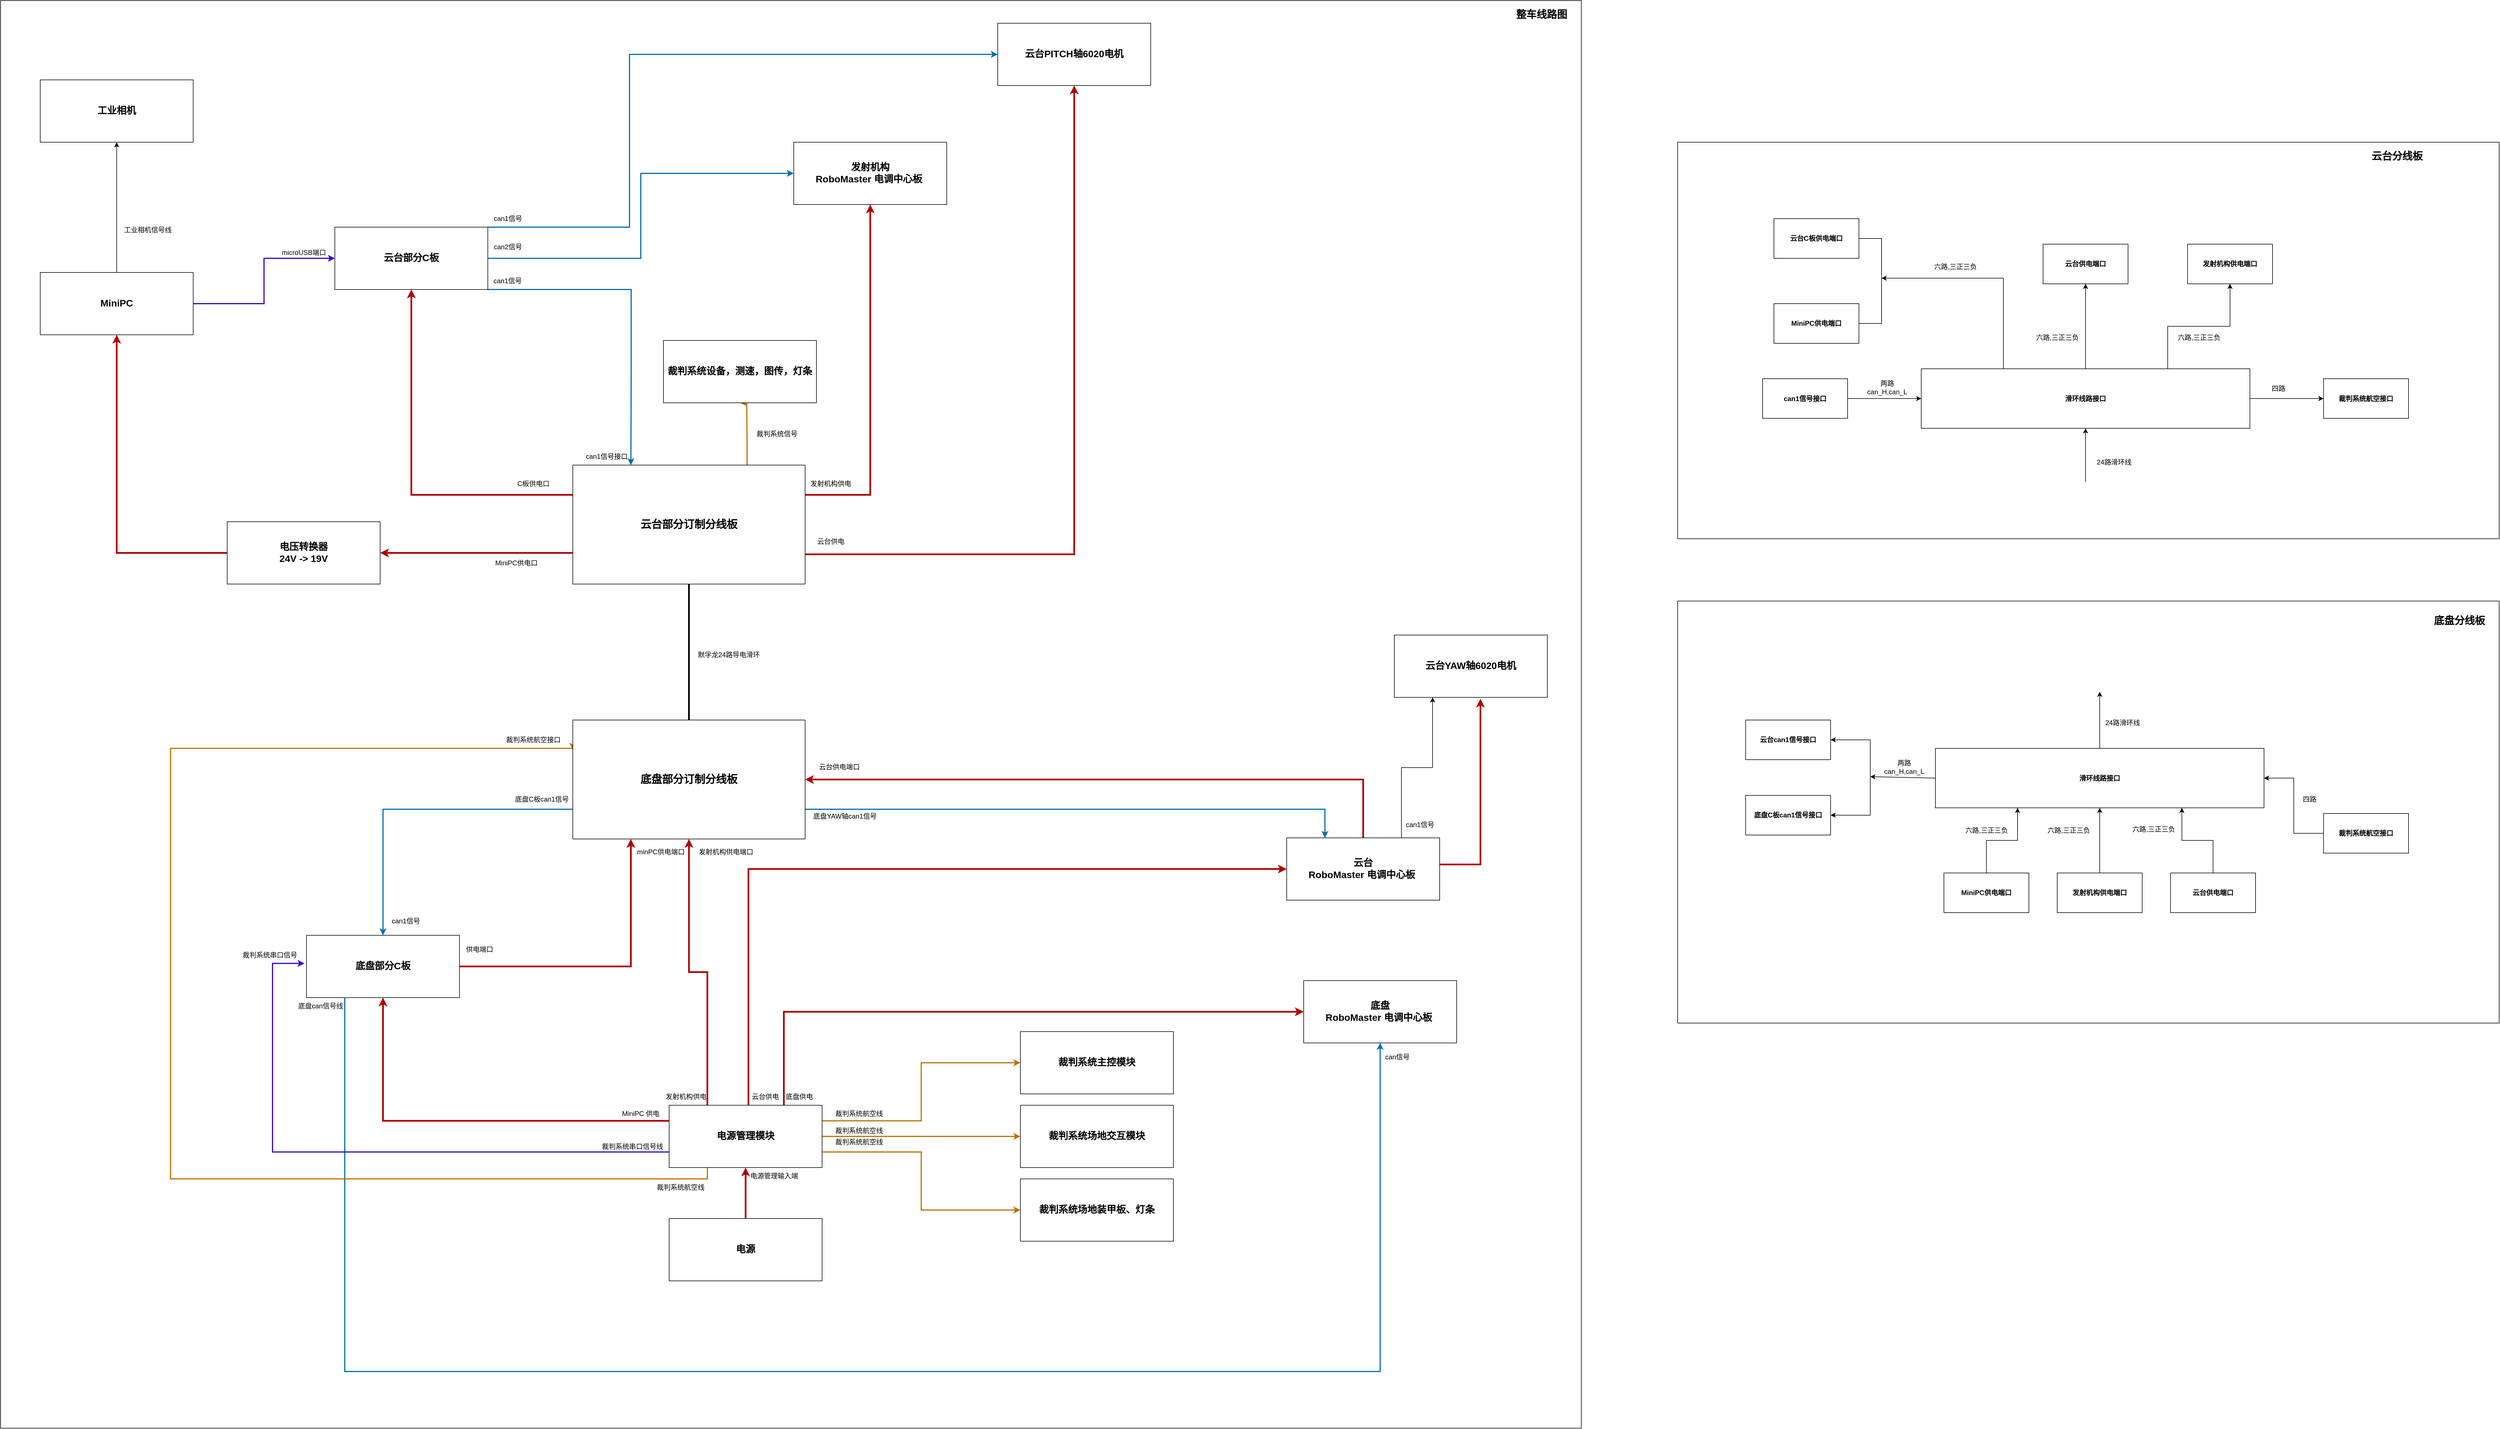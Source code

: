 <mxfile version="21.3.7" type="device">
  <diagram name="Page-1" id="8n1YRNNRPJk1owFZoc6L">
    <mxGraphModel dx="7340" dy="5355" grid="1" gridSize="10" guides="1" tooltips="1" connect="1" arrows="1" fold="1" page="1" pageScale="1" pageWidth="850" pageHeight="1100" math="0" shadow="0">
      <root>
        <mxCell id="0" />
        <mxCell id="1" parent="0" />
        <mxCell id="0_qf_NLUJryVkWj0OYhl-70" value="" style="rounded=0;whiteSpace=wrap;html=1;" vertex="1" parent="1">
          <mxGeometry x="2150" y="-640" width="1450" height="700" as="geometry" />
        </mxCell>
        <mxCell id="0_qf_NLUJryVkWj0OYhl-43" value="" style="rounded=0;whiteSpace=wrap;html=1;" vertex="1" parent="1">
          <mxGeometry x="2150" y="170" width="1450" height="745" as="geometry" />
        </mxCell>
        <mxCell id="Bs5VhoiZ3_MaRbpj645e-1" value="" style="rounded=0;whiteSpace=wrap;html=1;" parent="1" vertex="1">
          <mxGeometry x="-810" y="-890" width="2790" height="2520" as="geometry" />
        </mxCell>
        <mxCell id="8JmPRWkfUFFDfO5RH25s-65" style="edgeStyle=orthogonalEdgeStyle;rounded=0;orthogonalLoop=1;jettySize=auto;html=1;entryX=0;entryY=0.5;entryDx=0;entryDy=0;exitX=1;exitY=0.5;exitDx=0;exitDy=0;fillColor=#1ba1e2;strokeColor=#006EAF;strokeWidth=2;" parent="1" source="8JmPRWkfUFFDfO5RH25s-3" target="8JmPRWkfUFFDfO5RH25s-9" edge="1">
          <mxGeometry relative="1" as="geometry" />
        </mxCell>
        <mxCell id="8JmPRWkfUFFDfO5RH25s-67" style="edgeStyle=orthogonalEdgeStyle;rounded=0;orthogonalLoop=1;jettySize=auto;html=1;exitX=1;exitY=0;exitDx=0;exitDy=0;entryX=0;entryY=0.5;entryDx=0;entryDy=0;fillColor=#1ba1e2;strokeColor=#006EAF;strokeWidth=2;" parent="1" source="8JmPRWkfUFFDfO5RH25s-3" target="8JmPRWkfUFFDfO5RH25s-97" edge="1">
          <mxGeometry relative="1" as="geometry">
            <mxPoint x="850" y="-795" as="targetPoint" />
            <Array as="points">
              <mxPoint x="300" y="-490" />
              <mxPoint x="300" y="-795" />
              <mxPoint x="910" y="-795" />
            </Array>
          </mxGeometry>
        </mxCell>
        <mxCell id="8JmPRWkfUFFDfO5RH25s-73" style="edgeStyle=orthogonalEdgeStyle;rounded=0;orthogonalLoop=1;jettySize=auto;html=1;exitX=1;exitY=1;exitDx=0;exitDy=0;entryX=0.25;entryY=0;entryDx=0;entryDy=0;fillColor=#1ba1e2;strokeColor=#006EAF;strokeWidth=2;" parent="1" source="8JmPRWkfUFFDfO5RH25s-3" target="8JmPRWkfUFFDfO5RH25s-40" edge="1">
          <mxGeometry relative="1" as="geometry">
            <Array as="points">
              <mxPoint x="303" y="-380" />
              <mxPoint x="303" y="-225" />
            </Array>
          </mxGeometry>
        </mxCell>
        <mxCell id="8JmPRWkfUFFDfO5RH25s-3" value="&lt;font style=&quot;font-size: 17px;&quot;&gt;&lt;b&gt;云台部分C板&lt;/b&gt;&lt;/font&gt;" style="rounded=0;whiteSpace=wrap;html=1;" parent="1" vertex="1">
          <mxGeometry x="-220" y="-490" width="270" height="110" as="geometry" />
        </mxCell>
        <mxCell id="8JmPRWkfUFFDfO5RH25s-39" style="edgeStyle=orthogonalEdgeStyle;rounded=0;orthogonalLoop=1;jettySize=auto;html=1;entryX=0.25;entryY=1;entryDx=0;entryDy=0;fillColor=#e51400;strokeColor=#B20000;strokeWidth=3;" parent="1" source="8JmPRWkfUFFDfO5RH25s-4" target="8JmPRWkfUFFDfO5RH25s-35" edge="1">
          <mxGeometry relative="1" as="geometry" />
        </mxCell>
        <mxCell id="8JmPRWkfUFFDfO5RH25s-4" value="&lt;font style=&quot;font-size: 17px;&quot;&gt;&lt;b&gt;底盘部分C板&lt;/b&gt;&lt;/font&gt;" style="rounded=0;whiteSpace=wrap;html=1;" parent="1" vertex="1">
          <mxGeometry x="-270" y="760" width="270" height="110" as="geometry" />
        </mxCell>
        <mxCell id="8JmPRWkfUFFDfO5RH25s-20" style="edgeStyle=orthogonalEdgeStyle;rounded=0;orthogonalLoop=1;jettySize=auto;html=1;entryX=0.75;entryY=0;entryDx=0;entryDy=0;endArrow=none;endFill=0;startArrow=classic;startFill=1;fillColor=#e51400;strokeColor=#B20000;strokeWidth=3;" parent="1" source="8JmPRWkfUFFDfO5RH25s-7" target="8JmPRWkfUFFDfO5RH25s-11" edge="1">
          <mxGeometry relative="1" as="geometry" />
        </mxCell>
        <mxCell id="SBw5ZfsRm8jhlKU50itT-4" style="edgeStyle=orthogonalEdgeStyle;rounded=0;orthogonalLoop=1;jettySize=auto;html=1;entryX=0.25;entryY=1;entryDx=0;entryDy=0;startArrow=classic;startFill=1;endArrow=none;endFill=0;fillColor=#1ba1e2;strokeColor=#006EAF;strokeWidth=2;" parent="1" source="8JmPRWkfUFFDfO5RH25s-7" target="8JmPRWkfUFFDfO5RH25s-4" edge="1">
          <mxGeometry relative="1" as="geometry">
            <Array as="points">
              <mxPoint x="1625" y="1530" />
              <mxPoint x="-203" y="1530" />
            </Array>
          </mxGeometry>
        </mxCell>
        <mxCell id="8JmPRWkfUFFDfO5RH25s-7" value="&lt;font style=&quot;font-size: 17px;&quot;&gt;&lt;b&gt;底盘&lt;br&gt;RoboMaster 电调中心板&amp;nbsp;&lt;/b&gt;&lt;/font&gt;" style="rounded=0;whiteSpace=wrap;html=1;" parent="1" vertex="1">
          <mxGeometry x="1490" y="840" width="270" height="110" as="geometry" />
        </mxCell>
        <mxCell id="8JmPRWkfUFFDfO5RH25s-9" value="&lt;font style=&quot;font-size: 17px;&quot;&gt;&lt;b&gt;发射机构&lt;br&gt;RoboMaster 电调中心板&amp;nbsp;&lt;/b&gt;&lt;/font&gt;" style="rounded=0;whiteSpace=wrap;html=1;" parent="1" vertex="1">
          <mxGeometry x="590" y="-640" width="270" height="110" as="geometry" />
        </mxCell>
        <mxCell id="8JmPRWkfUFFDfO5RH25s-14" style="edgeStyle=orthogonalEdgeStyle;rounded=0;orthogonalLoop=1;jettySize=auto;html=1;entryX=1;entryY=0.25;entryDx=0;entryDy=0;endArrow=none;endFill=0;startArrow=classic;startFill=1;fillColor=#f0a30a;strokeColor=#BD7000;strokeWidth=2;" parent="1" source="8JmPRWkfUFFDfO5RH25s-10" target="8JmPRWkfUFFDfO5RH25s-11" edge="1">
          <mxGeometry relative="1" as="geometry" />
        </mxCell>
        <mxCell id="8JmPRWkfUFFDfO5RH25s-10" value="&lt;span style=&quot;font-size: 17px;&quot;&gt;&lt;b&gt;裁判系统主控模块&lt;/b&gt;&lt;/span&gt;" style="rounded=0;whiteSpace=wrap;html=1;" parent="1" vertex="1">
          <mxGeometry x="990" y="930" width="270" height="110" as="geometry" />
        </mxCell>
        <mxCell id="8JmPRWkfUFFDfO5RH25s-21" style="edgeStyle=orthogonalEdgeStyle;rounded=0;orthogonalLoop=1;jettySize=auto;html=1;fillColor=#e51400;strokeColor=#B20000;strokeWidth=3;exitX=0;exitY=0.25;exitDx=0;exitDy=0;" parent="1" source="8JmPRWkfUFFDfO5RH25s-11" target="8JmPRWkfUFFDfO5RH25s-4" edge="1">
          <mxGeometry relative="1" as="geometry" />
        </mxCell>
        <mxCell id="8JmPRWkfUFFDfO5RH25s-37" style="edgeStyle=orthogonalEdgeStyle;rounded=0;orthogonalLoop=1;jettySize=auto;html=1;fillColor=#e51400;strokeColor=#B20000;strokeWidth=3;entryX=0;entryY=0.5;entryDx=0;entryDy=0;" parent="1" source="8JmPRWkfUFFDfO5RH25s-11" target="8JmPRWkfUFFDfO5RH25s-95" edge="1">
          <mxGeometry relative="1" as="geometry">
            <mxPoint x="1270" y="430" as="targetPoint" />
            <Array as="points">
              <mxPoint x="510" y="643" />
              <mxPoint x="1450" y="643" />
            </Array>
          </mxGeometry>
        </mxCell>
        <mxCell id="8JmPRWkfUFFDfO5RH25s-38" style="edgeStyle=orthogonalEdgeStyle;rounded=0;orthogonalLoop=1;jettySize=auto;html=1;exitX=0.25;exitY=0;exitDx=0;exitDy=0;entryX=0.5;entryY=1;entryDx=0;entryDy=0;fillColor=#e51400;strokeColor=#B20000;strokeWidth=3;" parent="1" source="8JmPRWkfUFFDfO5RH25s-11" target="8JmPRWkfUFFDfO5RH25s-35" edge="1">
          <mxGeometry relative="1" as="geometry" />
        </mxCell>
        <mxCell id="8JmPRWkfUFFDfO5RH25s-51" style="edgeStyle=orthogonalEdgeStyle;rounded=0;orthogonalLoop=1;jettySize=auto;html=1;exitX=0.25;exitY=1;exitDx=0;exitDy=0;entryX=0;entryY=0.25;entryDx=0;entryDy=0;fillColor=#f0a30a;strokeColor=#BD7000;strokeWidth=2;" parent="1" source="8JmPRWkfUFFDfO5RH25s-11" target="8JmPRWkfUFFDfO5RH25s-35" edge="1">
          <mxGeometry relative="1" as="geometry">
            <mxPoint x="-360" y="930" as="targetPoint" />
            <Array as="points">
              <mxPoint x="438" y="1190" />
              <mxPoint x="-510" y="1190" />
              <mxPoint x="-510" y="430" />
              <mxPoint x="200" y="430" />
            </Array>
          </mxGeometry>
        </mxCell>
        <mxCell id="8JmPRWkfUFFDfO5RH25s-90" style="edgeStyle=orthogonalEdgeStyle;rounded=0;orthogonalLoop=1;jettySize=auto;html=1;exitX=0;exitY=0.75;exitDx=0;exitDy=0;entryX=-0.013;entryY=0.451;entryDx=0;entryDy=0;entryPerimeter=0;fillColor=#6a00ff;strokeColor=#3700CC;strokeWidth=2;" parent="1" source="8JmPRWkfUFFDfO5RH25s-11" target="8JmPRWkfUFFDfO5RH25s-4" edge="1">
          <mxGeometry relative="1" as="geometry">
            <Array as="points">
              <mxPoint x="-330" y="1143" />
              <mxPoint x="-330" y="810" />
            </Array>
            <mxPoint x="-330" y="770" as="targetPoint" />
          </mxGeometry>
        </mxCell>
        <mxCell id="8JmPRWkfUFFDfO5RH25s-108" style="edgeStyle=orthogonalEdgeStyle;rounded=0;orthogonalLoop=1;jettySize=auto;html=1;entryX=0;entryY=0.5;entryDx=0;entryDy=0;fillColor=#f0a30a;strokeColor=#BD7000;strokeWidth=2;" parent="1" source="8JmPRWkfUFFDfO5RH25s-11" target="8JmPRWkfUFFDfO5RH25s-107" edge="1">
          <mxGeometry relative="1" as="geometry" />
        </mxCell>
        <mxCell id="8JmPRWkfUFFDfO5RH25s-110" style="edgeStyle=orthogonalEdgeStyle;rounded=0;orthogonalLoop=1;jettySize=auto;html=1;exitX=1;exitY=0.75;exitDx=0;exitDy=0;entryX=0;entryY=0.5;entryDx=0;entryDy=0;fillColor=#f0a30a;strokeColor=#BD7000;strokeWidth=2;" parent="1" source="8JmPRWkfUFFDfO5RH25s-11" target="8JmPRWkfUFFDfO5RH25s-109" edge="1">
          <mxGeometry relative="1" as="geometry" />
        </mxCell>
        <mxCell id="8JmPRWkfUFFDfO5RH25s-11" value="&lt;span style=&quot;font-size: 17px;&quot;&gt;&lt;b&gt;电源管理模块&lt;/b&gt;&lt;/span&gt;" style="rounded=0;whiteSpace=wrap;html=1;" parent="1" vertex="1">
          <mxGeometry x="370" y="1060" width="270" height="110" as="geometry" />
        </mxCell>
        <mxCell id="8JmPRWkfUFFDfO5RH25s-13" style="edgeStyle=orthogonalEdgeStyle;rounded=0;orthogonalLoop=1;jettySize=auto;html=1;endArrow=classic;endFill=1;fillColor=#e51400;strokeColor=#B20000;strokeWidth=3;" parent="1" source="8JmPRWkfUFFDfO5RH25s-12" target="8JmPRWkfUFFDfO5RH25s-11" edge="1">
          <mxGeometry relative="1" as="geometry" />
        </mxCell>
        <mxCell id="8JmPRWkfUFFDfO5RH25s-12" value="&lt;span style=&quot;font-size: 17px;&quot;&gt;&lt;b&gt;电源&lt;/b&gt;&lt;/span&gt;" style="rounded=0;whiteSpace=wrap;html=1;" parent="1" vertex="1">
          <mxGeometry x="370" y="1260" width="270" height="110" as="geometry" />
        </mxCell>
        <mxCell id="8JmPRWkfUFFDfO5RH25s-15" value="裁判系统航空线" style="text;html=1;align=center;verticalAlign=middle;resizable=0;points=[];autosize=1;strokeColor=none;fillColor=none;" parent="1" vertex="1">
          <mxGeometry x="650" y="1060" width="110" height="30" as="geometry" />
        </mxCell>
        <mxCell id="8JmPRWkfUFFDfO5RH25s-17" value="电源管理输入端" style="text;html=1;align=center;verticalAlign=middle;resizable=0;points=[];autosize=1;strokeColor=none;fillColor=none;" parent="1" vertex="1">
          <mxGeometry x="500" y="1170" width="110" height="30" as="geometry" />
        </mxCell>
        <mxCell id="8JmPRWkfUFFDfO5RH25s-22" value="MiniPC 供电" style="text;html=1;strokeColor=none;fillColor=none;align=center;verticalAlign=middle;whiteSpace=wrap;rounded=0;" parent="1" vertex="1">
          <mxGeometry x="280" y="1060" width="80" height="30" as="geometry" />
        </mxCell>
        <mxCell id="8JmPRWkfUFFDfO5RH25s-24" value="底盘供电" style="text;html=1;strokeColor=none;fillColor=none;align=center;verticalAlign=middle;whiteSpace=wrap;rounded=0;" parent="1" vertex="1">
          <mxGeometry x="560" y="1030" width="80" height="30" as="geometry" />
        </mxCell>
        <mxCell id="8JmPRWkfUFFDfO5RH25s-26" value="云台供电" style="text;html=1;strokeColor=none;fillColor=none;align=center;verticalAlign=middle;whiteSpace=wrap;rounded=0;" parent="1" vertex="1">
          <mxGeometry x="500" y="1030" width="80" height="30" as="geometry" />
        </mxCell>
        <mxCell id="8JmPRWkfUFFDfO5RH25s-61" style="edgeStyle=orthogonalEdgeStyle;rounded=0;orthogonalLoop=1;jettySize=auto;html=1;entryX=0.5;entryY=1;entryDx=0;entryDy=0;" parent="1" source="8JmPRWkfUFFDfO5RH25s-29" target="8JmPRWkfUFFDfO5RH25s-60" edge="1">
          <mxGeometry relative="1" as="geometry" />
        </mxCell>
        <mxCell id="8JmPRWkfUFFDfO5RH25s-62" style="edgeStyle=orthogonalEdgeStyle;rounded=0;orthogonalLoop=1;jettySize=auto;html=1;entryX=0;entryY=0.5;entryDx=0;entryDy=0;startArrow=none;startFill=0;fillColor=#6a00ff;strokeColor=#3700CC;strokeWidth=2;" parent="1" source="8JmPRWkfUFFDfO5RH25s-29" target="8JmPRWkfUFFDfO5RH25s-3" edge="1">
          <mxGeometry relative="1" as="geometry" />
        </mxCell>
        <mxCell id="8JmPRWkfUFFDfO5RH25s-29" value="&lt;span style=&quot;font-size: 17px;&quot;&gt;&lt;b&gt;MiniPC&lt;/b&gt;&lt;/span&gt;" style="rounded=0;whiteSpace=wrap;html=1;" parent="1" vertex="1">
          <mxGeometry x="-740" y="-410" width="270" height="110" as="geometry" />
        </mxCell>
        <mxCell id="8JmPRWkfUFFDfO5RH25s-31" value="发射机构供电" style="text;html=1;strokeColor=none;fillColor=none;align=center;verticalAlign=middle;whiteSpace=wrap;rounded=0;" parent="1" vertex="1">
          <mxGeometry x="360" y="1030" width="80" height="30" as="geometry" />
        </mxCell>
        <mxCell id="8JmPRWkfUFFDfO5RH25s-41" style="edgeStyle=orthogonalEdgeStyle;rounded=0;orthogonalLoop=1;jettySize=auto;html=1;endArrow=none;endFill=0;strokeWidth=3;" parent="1" source="8JmPRWkfUFFDfO5RH25s-35" target="8JmPRWkfUFFDfO5RH25s-40" edge="1">
          <mxGeometry relative="1" as="geometry" />
        </mxCell>
        <mxCell id="8JmPRWkfUFFDfO5RH25s-82" style="edgeStyle=orthogonalEdgeStyle;rounded=0;orthogonalLoop=1;jettySize=auto;html=1;exitX=0;exitY=0.75;exitDx=0;exitDy=0;endArrow=classic;endFill=1;fillColor=#1ba1e2;strokeColor=#006EAF;strokeWidth=2;" parent="1" source="8JmPRWkfUFFDfO5RH25s-35" target="8JmPRWkfUFFDfO5RH25s-4" edge="1">
          <mxGeometry relative="1" as="geometry" />
        </mxCell>
        <mxCell id="8JmPRWkfUFFDfO5RH25s-100" style="edgeStyle=orthogonalEdgeStyle;rounded=0;orthogonalLoop=1;jettySize=auto;html=1;exitX=1;exitY=0.75;exitDx=0;exitDy=0;entryX=0.25;entryY=0;entryDx=0;entryDy=0;fillColor=#1ba1e2;strokeColor=#006EAF;strokeWidth=2;" parent="1" source="8JmPRWkfUFFDfO5RH25s-35" target="8JmPRWkfUFFDfO5RH25s-95" edge="1">
          <mxGeometry relative="1" as="geometry" />
        </mxCell>
        <mxCell id="8JmPRWkfUFFDfO5RH25s-35" value="&lt;font style=&quot;font-size: 19px;&quot;&gt;&lt;b&gt;底盘部分订制分线板&lt;/b&gt;&lt;/font&gt;" style="rounded=0;whiteSpace=wrap;html=1;" parent="1" vertex="1">
          <mxGeometry x="200" y="380" width="410" height="210" as="geometry" />
        </mxCell>
        <mxCell id="8JmPRWkfUFFDfO5RH25s-43" style="edgeStyle=orthogonalEdgeStyle;rounded=0;orthogonalLoop=1;jettySize=auto;html=1;entryX=0.5;entryY=1;entryDx=0;entryDy=0;exitX=1;exitY=0.75;exitDx=0;exitDy=0;fillColor=#e51400;strokeColor=#B20000;strokeWidth=3;" parent="1" source="8JmPRWkfUFFDfO5RH25s-40" target="8JmPRWkfUFFDfO5RH25s-97" edge="1">
          <mxGeometry relative="1" as="geometry">
            <mxPoint x="985" y="-740" as="targetPoint" />
          </mxGeometry>
        </mxCell>
        <mxCell id="8JmPRWkfUFFDfO5RH25s-44" style="edgeStyle=orthogonalEdgeStyle;rounded=0;orthogonalLoop=1;jettySize=auto;html=1;exitX=1;exitY=0.25;exitDx=0;exitDy=0;fillColor=#e51400;strokeColor=#B20000;strokeWidth=3;" parent="1" source="8JmPRWkfUFFDfO5RH25s-40" target="8JmPRWkfUFFDfO5RH25s-9" edge="1">
          <mxGeometry relative="1" as="geometry" />
        </mxCell>
        <mxCell id="8JmPRWkfUFFDfO5RH25s-47" style="edgeStyle=orthogonalEdgeStyle;rounded=0;orthogonalLoop=1;jettySize=auto;html=1;exitX=0;exitY=0.25;exitDx=0;exitDy=0;entryX=0.5;entryY=1;entryDx=0;entryDy=0;fillColor=#e51400;strokeColor=#B20000;strokeWidth=3;" parent="1" source="8JmPRWkfUFFDfO5RH25s-40" target="8JmPRWkfUFFDfO5RH25s-3" edge="1">
          <mxGeometry relative="1" as="geometry" />
        </mxCell>
        <mxCell id="8JmPRWkfUFFDfO5RH25s-49" style="edgeStyle=orthogonalEdgeStyle;rounded=0;orthogonalLoop=1;jettySize=auto;html=1;exitX=0;exitY=0.73;exitDx=0;exitDy=0;entryX=1;entryY=0.5;entryDx=0;entryDy=0;fillColor=#e51400;strokeColor=#B20000;strokeWidth=3;exitPerimeter=0;" parent="1" source="8JmPRWkfUFFDfO5RH25s-40" target="8JmPRWkfUFFDfO5RH25s-48" edge="1">
          <mxGeometry relative="1" as="geometry">
            <Array as="points">
              <mxPoint x="200" y="85" />
            </Array>
          </mxGeometry>
        </mxCell>
        <mxCell id="SBw5ZfsRm8jhlKU50itT-2" style="edgeStyle=orthogonalEdgeStyle;rounded=0;orthogonalLoop=1;jettySize=auto;html=1;exitX=0.75;exitY=0;exitDx=0;exitDy=0;entryX=0.5;entryY=1;entryDx=0;entryDy=0;fillColor=#f0a30a;strokeColor=#BD7000;strokeWidth=2;" parent="1" source="8JmPRWkfUFFDfO5RH25s-40" target="8JmPRWkfUFFDfO5RH25s-55" edge="1">
          <mxGeometry relative="1" as="geometry">
            <Array as="points">
              <mxPoint x="507" y="-115" />
              <mxPoint x="507" y="-190" />
            </Array>
          </mxGeometry>
        </mxCell>
        <mxCell id="8JmPRWkfUFFDfO5RH25s-40" value="&lt;font style=&quot;font-size: 19px;&quot;&gt;&lt;b&gt;云台部分订制分线板&lt;/b&gt;&lt;/font&gt;" style="rounded=0;whiteSpace=wrap;html=1;" parent="1" vertex="1">
          <mxGeometry x="200" y="-70" width="410" height="210" as="geometry" />
        </mxCell>
        <mxCell id="8JmPRWkfUFFDfO5RH25s-42" value="默孚龙24路导电滑环" style="text;html=1;align=center;verticalAlign=middle;resizable=0;points=[];autosize=1;strokeColor=none;fillColor=none;" parent="1" vertex="1">
          <mxGeometry x="410" y="250" width="130" height="30" as="geometry" />
        </mxCell>
        <mxCell id="8JmPRWkfUFFDfO5RH25s-45" value="云台供电" style="text;html=1;align=center;verticalAlign=middle;resizable=0;points=[];autosize=1;strokeColor=none;fillColor=none;" parent="1" vertex="1">
          <mxGeometry x="620" y="50" width="70" height="30" as="geometry" />
        </mxCell>
        <mxCell id="8JmPRWkfUFFDfO5RH25s-46" value="发射机构供电" style="text;html=1;align=center;verticalAlign=middle;resizable=0;points=[];autosize=1;strokeColor=none;fillColor=none;" parent="1" vertex="1">
          <mxGeometry x="605" y="-52" width="100" height="30" as="geometry" />
        </mxCell>
        <mxCell id="8JmPRWkfUFFDfO5RH25s-50" style="edgeStyle=orthogonalEdgeStyle;rounded=0;orthogonalLoop=1;jettySize=auto;html=1;entryX=0.5;entryY=1;entryDx=0;entryDy=0;fillColor=#e51400;strokeColor=#B20000;strokeWidth=3;" parent="1" source="8JmPRWkfUFFDfO5RH25s-48" target="8JmPRWkfUFFDfO5RH25s-29" edge="1">
          <mxGeometry relative="1" as="geometry" />
        </mxCell>
        <mxCell id="8JmPRWkfUFFDfO5RH25s-48" value="&lt;span style=&quot;font-size: 17px;&quot;&gt;&lt;b&gt;电压转换器&lt;br&gt;24V -&amp;gt; 19V&lt;br&gt;&lt;/b&gt;&lt;/span&gt;" style="rounded=0;whiteSpace=wrap;html=1;" parent="1" vertex="1">
          <mxGeometry x="-410" y="30" width="270" height="110" as="geometry" />
        </mxCell>
        <mxCell id="8JmPRWkfUFFDfO5RH25s-54" value="裁判系统航空线" style="text;html=1;align=center;verticalAlign=middle;resizable=0;points=[];autosize=1;strokeColor=none;fillColor=none;" parent="1" vertex="1">
          <mxGeometry x="335" y="1190" width="110" height="30" as="geometry" />
        </mxCell>
        <mxCell id="8JmPRWkfUFFDfO5RH25s-55" value="&lt;span style=&quot;font-size: 17px;&quot;&gt;&lt;b&gt;裁判系统设备，测速，图传，灯条&lt;/b&gt;&lt;/span&gt;" style="rounded=0;whiteSpace=wrap;html=1;" parent="1" vertex="1">
          <mxGeometry x="360" y="-290" width="270" height="110" as="geometry" />
        </mxCell>
        <mxCell id="8JmPRWkfUFFDfO5RH25s-57" value="C板供电口" style="text;html=1;align=center;verticalAlign=middle;resizable=0;points=[];autosize=1;strokeColor=none;fillColor=none;" parent="1" vertex="1">
          <mxGeometry x="90" y="-52" width="80" height="30" as="geometry" />
        </mxCell>
        <mxCell id="8JmPRWkfUFFDfO5RH25s-58" value="MiniPC供电口" style="text;html=1;align=center;verticalAlign=middle;resizable=0;points=[];autosize=1;strokeColor=none;fillColor=none;" parent="1" vertex="1">
          <mxGeometry x="50" y="88" width="100" height="30" as="geometry" />
        </mxCell>
        <mxCell id="8JmPRWkfUFFDfO5RH25s-59" value="裁判系统信号" style="text;html=1;align=center;verticalAlign=middle;resizable=0;points=[];autosize=1;strokeColor=none;fillColor=none;" parent="1" vertex="1">
          <mxGeometry x="510" y="-140" width="100" height="30" as="geometry" />
        </mxCell>
        <mxCell id="8JmPRWkfUFFDfO5RH25s-60" value="&lt;span style=&quot;font-size: 17px;&quot;&gt;&lt;b&gt;工业相机&lt;/b&gt;&lt;/span&gt;" style="rounded=0;whiteSpace=wrap;html=1;" parent="1" vertex="1">
          <mxGeometry x="-740" y="-750" width="270" height="110" as="geometry" />
        </mxCell>
        <mxCell id="8JmPRWkfUFFDfO5RH25s-64" value="microUSB端口" style="text;html=1;align=center;verticalAlign=middle;resizable=0;points=[];autosize=1;strokeColor=none;fillColor=none;" parent="1" vertex="1">
          <mxGeometry x="-325" y="-460" width="100" height="30" as="geometry" />
        </mxCell>
        <mxCell id="8JmPRWkfUFFDfO5RH25s-66" value="can2信号" style="text;html=1;align=center;verticalAlign=middle;resizable=0;points=[];autosize=1;strokeColor=none;fillColor=none;" parent="1" vertex="1">
          <mxGeometry x="50" y="-470" width="70" height="30" as="geometry" />
        </mxCell>
        <mxCell id="8JmPRWkfUFFDfO5RH25s-68" value="can1信号" style="text;html=1;align=center;verticalAlign=middle;resizable=0;points=[];autosize=1;strokeColor=none;fillColor=none;" parent="1" vertex="1">
          <mxGeometry x="50" y="-520" width="70" height="30" as="geometry" />
        </mxCell>
        <mxCell id="8JmPRWkfUFFDfO5RH25s-75" value="can1信号" style="text;html=1;strokeColor=none;fillColor=none;align=center;verticalAlign=middle;whiteSpace=wrap;rounded=0;" parent="1" vertex="1">
          <mxGeometry x="50" y="-410" width="70" height="30" as="geometry" />
        </mxCell>
        <mxCell id="8JmPRWkfUFFDfO5RH25s-80" value="can1信号接口" style="text;html=1;strokeColor=none;fillColor=none;align=center;verticalAlign=middle;whiteSpace=wrap;rounded=0;" parent="1" vertex="1">
          <mxGeometry x="220" y="-100" width="80" height="30" as="geometry" />
        </mxCell>
        <mxCell id="8JmPRWkfUFFDfO5RH25s-83" value="底盘C板can1信号" style="text;html=1;align=center;verticalAlign=middle;resizable=0;points=[];autosize=1;strokeColor=none;fillColor=none;" parent="1" vertex="1">
          <mxGeometry x="85" y="505" width="120" height="30" as="geometry" />
        </mxCell>
        <mxCell id="8JmPRWkfUFFDfO5RH25s-84" value="can1信号" style="text;html=1;align=center;verticalAlign=middle;resizable=0;points=[];autosize=1;strokeColor=none;fillColor=none;" parent="1" vertex="1">
          <mxGeometry x="-130" y="720" width="70" height="30" as="geometry" />
        </mxCell>
        <mxCell id="8JmPRWkfUFFDfO5RH25s-85" value="供电端口" style="text;html=1;align=center;verticalAlign=middle;resizable=0;points=[];autosize=1;strokeColor=none;fillColor=none;" parent="1" vertex="1">
          <mxGeometry y="770" width="70" height="30" as="geometry" />
        </mxCell>
        <mxCell id="8JmPRWkfUFFDfO5RH25s-86" value="minPC供电端口" style="text;html=1;align=center;verticalAlign=middle;resizable=0;points=[];autosize=1;strokeColor=none;fillColor=none;" parent="1" vertex="1">
          <mxGeometry x="300" y="598" width="110" height="30" as="geometry" />
        </mxCell>
        <mxCell id="8JmPRWkfUFFDfO5RH25s-87" value="裁判系统航空接口" style="text;html=1;align=center;verticalAlign=middle;resizable=0;points=[];autosize=1;strokeColor=none;fillColor=none;" parent="1" vertex="1">
          <mxGeometry x="70" y="400" width="120" height="30" as="geometry" />
        </mxCell>
        <mxCell id="8JmPRWkfUFFDfO5RH25s-88" value="发射机构供电端口" style="text;html=1;align=center;verticalAlign=middle;resizable=0;points=[];autosize=1;strokeColor=none;fillColor=none;" parent="1" vertex="1">
          <mxGeometry x="410" y="598" width="120" height="30" as="geometry" />
        </mxCell>
        <mxCell id="8JmPRWkfUFFDfO5RH25s-89" value="云台供电端口" style="text;html=1;align=center;verticalAlign=middle;resizable=0;points=[];autosize=1;strokeColor=none;fillColor=none;" parent="1" vertex="1">
          <mxGeometry x="620" y="448" width="100" height="30" as="geometry" />
        </mxCell>
        <mxCell id="8JmPRWkfUFFDfO5RH25s-91" value="裁判系统串口信号线" style="text;html=1;align=center;verticalAlign=middle;resizable=0;points=[];autosize=1;strokeColor=none;fillColor=none;" parent="1" vertex="1">
          <mxGeometry x="240" y="1118" width="130" height="30" as="geometry" />
        </mxCell>
        <mxCell id="8JmPRWkfUFFDfO5RH25s-98" style="edgeStyle=orthogonalEdgeStyle;rounded=0;orthogonalLoop=1;jettySize=auto;html=1;entryX=0.563;entryY=1.022;entryDx=0;entryDy=0;entryPerimeter=0;strokeWidth=3;fillColor=#e51400;strokeColor=#B20000;" parent="1" source="8JmPRWkfUFFDfO5RH25s-95" target="8JmPRWkfUFFDfO5RH25s-96" edge="1">
          <mxGeometry relative="1" as="geometry">
            <Array as="points">
              <mxPoint x="1802" y="635" />
            </Array>
          </mxGeometry>
        </mxCell>
        <mxCell id="8JmPRWkfUFFDfO5RH25s-99" style="edgeStyle=orthogonalEdgeStyle;rounded=0;orthogonalLoop=1;jettySize=auto;html=1;exitX=0.5;exitY=0;exitDx=0;exitDy=0;entryX=1;entryY=0.5;entryDx=0;entryDy=0;strokeWidth=3;fillColor=#e51400;strokeColor=#B20000;" parent="1" source="8JmPRWkfUFFDfO5RH25s-95" target="8JmPRWkfUFFDfO5RH25s-35" edge="1">
          <mxGeometry relative="1" as="geometry" />
        </mxCell>
        <mxCell id="8JmPRWkfUFFDfO5RH25s-103" style="edgeStyle=orthogonalEdgeStyle;rounded=0;orthogonalLoop=1;jettySize=auto;html=1;exitX=0.75;exitY=0;exitDx=0;exitDy=0;entryX=0.25;entryY=1;entryDx=0;entryDy=0;" parent="1" source="8JmPRWkfUFFDfO5RH25s-95" target="8JmPRWkfUFFDfO5RH25s-96" edge="1">
          <mxGeometry relative="1" as="geometry" />
        </mxCell>
        <mxCell id="8JmPRWkfUFFDfO5RH25s-95" value="&lt;font style=&quot;font-size: 17px;&quot;&gt;&lt;b&gt;云台&lt;br&gt;RoboMaster 电调中心板&amp;nbsp;&lt;/b&gt;&lt;/font&gt;" style="rounded=0;whiteSpace=wrap;html=1;" parent="1" vertex="1">
          <mxGeometry x="1460" y="588" width="270" height="110" as="geometry" />
        </mxCell>
        <mxCell id="8JmPRWkfUFFDfO5RH25s-96" value="&lt;span style=&quot;font-size: 17px;&quot;&gt;&lt;b&gt;云台YAW轴6020电机&lt;/b&gt;&lt;/span&gt;" style="rounded=0;whiteSpace=wrap;html=1;" parent="1" vertex="1">
          <mxGeometry x="1650" y="230" width="270" height="110" as="geometry" />
        </mxCell>
        <mxCell id="8JmPRWkfUFFDfO5RH25s-97" value="&lt;span style=&quot;font-size: 17px;&quot;&gt;&lt;b&gt;云台PITCH轴6020电机&lt;/b&gt;&lt;/span&gt;" style="rounded=0;whiteSpace=wrap;html=1;" parent="1" vertex="1">
          <mxGeometry x="950" y="-850" width="270" height="110" as="geometry" />
        </mxCell>
        <mxCell id="8JmPRWkfUFFDfO5RH25s-101" value="底盘YAW轴can1信号" style="text;html=1;align=center;verticalAlign=middle;resizable=0;points=[];autosize=1;strokeColor=none;fillColor=none;" parent="1" vertex="1">
          <mxGeometry x="610" y="535" width="140" height="30" as="geometry" />
        </mxCell>
        <mxCell id="8JmPRWkfUFFDfO5RH25s-104" value="can1信号" style="text;html=1;align=center;verticalAlign=middle;resizable=0;points=[];autosize=1;strokeColor=none;fillColor=none;" parent="1" vertex="1">
          <mxGeometry x="1660" y="550" width="70" height="30" as="geometry" />
        </mxCell>
        <mxCell id="8JmPRWkfUFFDfO5RH25s-107" value="&lt;span style=&quot;font-size: 17px;&quot;&gt;&lt;b&gt;裁判系统场地交互模块&lt;/b&gt;&lt;/span&gt;" style="rounded=0;whiteSpace=wrap;html=1;" parent="1" vertex="1">
          <mxGeometry x="990" y="1060" width="270" height="110" as="geometry" />
        </mxCell>
        <mxCell id="8JmPRWkfUFFDfO5RH25s-109" value="&lt;span style=&quot;font-size: 17px;&quot;&gt;&lt;b&gt;裁判系统场地装甲板、灯条&lt;/b&gt;&lt;/span&gt;" style="rounded=0;whiteSpace=wrap;html=1;" parent="1" vertex="1">
          <mxGeometry x="990" y="1190" width="270" height="110" as="geometry" />
        </mxCell>
        <mxCell id="8JmPRWkfUFFDfO5RH25s-111" value="裁判系统航空线" style="text;html=1;align=center;verticalAlign=middle;resizable=0;points=[];autosize=1;strokeColor=none;fillColor=none;" parent="1" vertex="1">
          <mxGeometry x="650" y="1110" width="110" height="30" as="geometry" />
        </mxCell>
        <mxCell id="8JmPRWkfUFFDfO5RH25s-112" value="裁判系统航空线" style="text;html=1;align=center;verticalAlign=middle;resizable=0;points=[];autosize=1;strokeColor=none;fillColor=none;" parent="1" vertex="1">
          <mxGeometry x="650" y="1090" width="110" height="30" as="geometry" />
        </mxCell>
        <mxCell id="SBw5ZfsRm8jhlKU50itT-6" value="底盘can信号线" style="text;html=1;strokeColor=none;fillColor=none;align=center;verticalAlign=middle;whiteSpace=wrap;rounded=0;" parent="1" vertex="1">
          <mxGeometry x="-290" y="870" width="90" height="30" as="geometry" />
        </mxCell>
        <mxCell id="SBw5ZfsRm8jhlKU50itT-7" value="can信号" style="text;html=1;align=center;verticalAlign=middle;resizable=0;points=[];autosize=1;strokeColor=none;fillColor=none;" parent="1" vertex="1">
          <mxGeometry x="1620" y="960" width="70" height="30" as="geometry" />
        </mxCell>
        <mxCell id="SBw5ZfsRm8jhlKU50itT-8" value="裁判系统串口信号" style="text;html=1;align=center;verticalAlign=middle;resizable=0;points=[];autosize=1;strokeColor=none;fillColor=none;" parent="1" vertex="1">
          <mxGeometry x="-395" y="780" width="120" height="30" as="geometry" />
        </mxCell>
        <mxCell id="SBw5ZfsRm8jhlKU50itT-9" value="工业相机信号线" style="text;html=1;strokeColor=none;fillColor=none;align=center;verticalAlign=middle;whiteSpace=wrap;rounded=0;" parent="1" vertex="1">
          <mxGeometry x="-600" y="-500" width="100" height="30" as="geometry" />
        </mxCell>
        <mxCell id="0_qf_NLUJryVkWj0OYhl-31" style="edgeStyle=orthogonalEdgeStyle;rounded=0;orthogonalLoop=1;jettySize=auto;html=1;entryX=1;entryY=0.5;entryDx=0;entryDy=0;exitX=1;exitY=0.5;exitDx=0;exitDy=0;startArrow=classic;startFill=1;" edge="1" parent="1" source="0_qf_NLUJryVkWj0OYhl-8" target="0_qf_NLUJryVkWj0OYhl-9">
          <mxGeometry relative="1" as="geometry">
            <Array as="points">
              <mxPoint x="2490" y="548" />
              <mxPoint x="2490" y="415" />
            </Array>
          </mxGeometry>
        </mxCell>
        <mxCell id="0_qf_NLUJryVkWj0OYhl-41" style="edgeStyle=orthogonalEdgeStyle;rounded=0;orthogonalLoop=1;jettySize=auto;html=1;" edge="1" parent="1" source="0_qf_NLUJryVkWj0OYhl-2">
          <mxGeometry relative="1" as="geometry">
            <mxPoint x="2895" y="330" as="targetPoint" />
          </mxGeometry>
        </mxCell>
        <mxCell id="0_qf_NLUJryVkWj0OYhl-2" value="&lt;b&gt;滑环线路接口&lt;/b&gt;" style="rounded=0;whiteSpace=wrap;html=1;" vertex="1" parent="1">
          <mxGeometry x="2605" y="430" width="580" height="105" as="geometry" />
        </mxCell>
        <mxCell id="0_qf_NLUJryVkWj0OYhl-21" style="edgeStyle=orthogonalEdgeStyle;rounded=0;orthogonalLoop=1;jettySize=auto;html=1;entryX=0.25;entryY=1;entryDx=0;entryDy=0;" edge="1" parent="1" source="0_qf_NLUJryVkWj0OYhl-4" target="0_qf_NLUJryVkWj0OYhl-2">
          <mxGeometry relative="1" as="geometry" />
        </mxCell>
        <mxCell id="0_qf_NLUJryVkWj0OYhl-4" value="&lt;b&gt;MiniPC供电端口&lt;/b&gt;" style="rounded=0;whiteSpace=wrap;html=1;" vertex="1" parent="1">
          <mxGeometry x="2620" y="650" width="150" height="70" as="geometry" />
        </mxCell>
        <mxCell id="0_qf_NLUJryVkWj0OYhl-23" style="edgeStyle=orthogonalEdgeStyle;rounded=0;orthogonalLoop=1;jettySize=auto;html=1;entryX=0.5;entryY=1;entryDx=0;entryDy=0;" edge="1" parent="1" source="0_qf_NLUJryVkWj0OYhl-6" target="0_qf_NLUJryVkWj0OYhl-2">
          <mxGeometry relative="1" as="geometry" />
        </mxCell>
        <mxCell id="0_qf_NLUJryVkWj0OYhl-6" value="&lt;b&gt;发射机构供电端口&lt;/b&gt;" style="rounded=0;whiteSpace=wrap;html=1;" vertex="1" parent="1">
          <mxGeometry x="2820" y="650" width="150" height="70" as="geometry" />
        </mxCell>
        <mxCell id="0_qf_NLUJryVkWj0OYhl-22" style="edgeStyle=orthogonalEdgeStyle;rounded=0;orthogonalLoop=1;jettySize=auto;html=1;entryX=0.75;entryY=1;entryDx=0;entryDy=0;" edge="1" parent="1" source="0_qf_NLUJryVkWj0OYhl-7" target="0_qf_NLUJryVkWj0OYhl-2">
          <mxGeometry relative="1" as="geometry" />
        </mxCell>
        <mxCell id="0_qf_NLUJryVkWj0OYhl-7" value="&lt;b&gt;云台供电端口&lt;/b&gt;" style="rounded=0;whiteSpace=wrap;html=1;" vertex="1" parent="1">
          <mxGeometry x="3020" y="650" width="150" height="70" as="geometry" />
        </mxCell>
        <mxCell id="0_qf_NLUJryVkWj0OYhl-8" value="&lt;b&gt;底盘C板can1信号接口&lt;/b&gt;" style="rounded=0;whiteSpace=wrap;html=1;" vertex="1" parent="1">
          <mxGeometry x="2270" y="513" width="150" height="70" as="geometry" />
        </mxCell>
        <mxCell id="0_qf_NLUJryVkWj0OYhl-9" value="&lt;b&gt;云台can1信号接口&lt;/b&gt;" style="rounded=0;whiteSpace=wrap;html=1;" vertex="1" parent="1">
          <mxGeometry x="2270" y="380" width="150" height="70" as="geometry" />
        </mxCell>
        <mxCell id="0_qf_NLUJryVkWj0OYhl-24" style="edgeStyle=orthogonalEdgeStyle;rounded=0;orthogonalLoop=1;jettySize=auto;html=1;entryX=1;entryY=0.5;entryDx=0;entryDy=0;" edge="1" parent="1" source="0_qf_NLUJryVkWj0OYhl-10" target="0_qf_NLUJryVkWj0OYhl-2">
          <mxGeometry relative="1" as="geometry" />
        </mxCell>
        <mxCell id="0_qf_NLUJryVkWj0OYhl-10" value="&lt;b&gt;裁判系统航空接口&lt;/b&gt;" style="rounded=0;whiteSpace=wrap;html=1;" vertex="1" parent="1">
          <mxGeometry x="3290" y="545" width="150" height="70" as="geometry" />
        </mxCell>
        <mxCell id="0_qf_NLUJryVkWj0OYhl-32" value="" style="endArrow=classic;html=1;rounded=0;exitX=0;exitY=0.5;exitDx=0;exitDy=0;" edge="1" parent="1" source="0_qf_NLUJryVkWj0OYhl-2">
          <mxGeometry width="50" height="50" relative="1" as="geometry">
            <mxPoint x="2510" y="470" as="sourcePoint" />
            <mxPoint x="2490" y="480" as="targetPoint" />
          </mxGeometry>
        </mxCell>
        <mxCell id="0_qf_NLUJryVkWj0OYhl-33" value="两路can_H,can_L" style="text;html=1;strokeColor=none;fillColor=none;align=center;verticalAlign=middle;whiteSpace=wrap;rounded=0;" vertex="1" parent="1">
          <mxGeometry x="2510" y="448" width="80" height="30" as="geometry" />
        </mxCell>
        <mxCell id="0_qf_NLUJryVkWj0OYhl-34" value="六路,三正三负" style="text;html=1;align=center;verticalAlign=middle;resizable=0;points=[];autosize=1;strokeColor=none;fillColor=none;" vertex="1" parent="1">
          <mxGeometry x="2645" y="560" width="100" height="30" as="geometry" />
        </mxCell>
        <mxCell id="0_qf_NLUJryVkWj0OYhl-37" value="四路" style="text;html=1;align=center;verticalAlign=middle;resizable=0;points=[];autosize=1;strokeColor=none;fillColor=none;" vertex="1" parent="1">
          <mxGeometry x="3240" y="505" width="50" height="30" as="geometry" />
        </mxCell>
        <mxCell id="0_qf_NLUJryVkWj0OYhl-38" value="六路,三正三负" style="text;html=1;align=center;verticalAlign=middle;resizable=0;points=[];autosize=1;strokeColor=none;fillColor=none;" vertex="1" parent="1">
          <mxGeometry x="2790" y="560" width="100" height="30" as="geometry" />
        </mxCell>
        <mxCell id="0_qf_NLUJryVkWj0OYhl-39" value="六路,三正三负" style="text;html=1;align=center;verticalAlign=middle;resizable=0;points=[];autosize=1;strokeColor=none;fillColor=none;" vertex="1" parent="1">
          <mxGeometry x="2940" y="558" width="100" height="30" as="geometry" />
        </mxCell>
        <mxCell id="0_qf_NLUJryVkWj0OYhl-42" value="24路滑环线" style="text;html=1;align=center;verticalAlign=middle;resizable=0;points=[];autosize=1;strokeColor=none;fillColor=none;" vertex="1" parent="1">
          <mxGeometry x="2895" y="370" width="80" height="30" as="geometry" />
        </mxCell>
        <mxCell id="0_qf_NLUJryVkWj0OYhl-44" value="&lt;font style=&quot;font-size: 18px;&quot;&gt;&lt;b&gt;底盘分线板&lt;/b&gt;&lt;/font&gt;" style="text;html=1;strokeColor=none;fillColor=none;align=center;verticalAlign=middle;whiteSpace=wrap;rounded=0;strokeWidth=11;" vertex="1" parent="1">
          <mxGeometry x="3460" y="190" width="140" height="30" as="geometry" />
        </mxCell>
        <mxCell id="0_qf_NLUJryVkWj0OYhl-45" value="&lt;span style=&quot;font-size: 18px;&quot;&gt;&lt;b&gt;整车线路图&lt;/b&gt;&lt;/span&gt;" style="text;html=1;strokeColor=none;fillColor=none;align=center;verticalAlign=middle;whiteSpace=wrap;rounded=0;strokeWidth=11;" vertex="1" parent="1">
          <mxGeometry x="1840" y="-880" width="140" height="30" as="geometry" />
        </mxCell>
        <mxCell id="0_qf_NLUJryVkWj0OYhl-57" style="edgeStyle=orthogonalEdgeStyle;rounded=0;orthogonalLoop=1;jettySize=auto;html=1;exitX=0.25;exitY=0;exitDx=0;exitDy=0;" edge="1" parent="1" source="0_qf_NLUJryVkWj0OYhl-46">
          <mxGeometry relative="1" as="geometry">
            <mxPoint x="2510" y="-400" as="targetPoint" />
            <Array as="points">
              <mxPoint x="2725" y="-400" />
            </Array>
          </mxGeometry>
        </mxCell>
        <mxCell id="0_qf_NLUJryVkWj0OYhl-63" style="edgeStyle=orthogonalEdgeStyle;rounded=0;orthogonalLoop=1;jettySize=auto;html=1;endArrow=none;endFill=0;startArrow=classic;startFill=1;" edge="1" parent="1" source="0_qf_NLUJryVkWj0OYhl-46">
          <mxGeometry relative="1" as="geometry">
            <mxPoint x="2870" y="-40" as="targetPoint" />
          </mxGeometry>
        </mxCell>
        <mxCell id="0_qf_NLUJryVkWj0OYhl-46" value="&lt;b&gt;滑环线路接口&lt;/b&gt;" style="rounded=0;whiteSpace=wrap;html=1;" vertex="1" parent="1">
          <mxGeometry x="2580" y="-240" width="580" height="105" as="geometry" />
        </mxCell>
        <mxCell id="0_qf_NLUJryVkWj0OYhl-61" style="edgeStyle=orthogonalEdgeStyle;rounded=0;orthogonalLoop=1;jettySize=auto;html=1;entryX=0;entryY=0.5;entryDx=0;entryDy=0;" edge="1" parent="1" source="0_qf_NLUJryVkWj0OYhl-47" target="0_qf_NLUJryVkWj0OYhl-46">
          <mxGeometry relative="1" as="geometry" />
        </mxCell>
        <mxCell id="0_qf_NLUJryVkWj0OYhl-47" value="&lt;b&gt;can1信号接口&lt;/b&gt;" style="rounded=0;whiteSpace=wrap;html=1;" vertex="1" parent="1">
          <mxGeometry x="2300" y="-222.5" width="150" height="70" as="geometry" />
        </mxCell>
        <mxCell id="0_qf_NLUJryVkWj0OYhl-53" style="edgeStyle=orthogonalEdgeStyle;rounded=0;orthogonalLoop=1;jettySize=auto;html=1;entryX=1;entryY=0.5;entryDx=0;entryDy=0;endArrow=none;endFill=0;" edge="1" parent="1" source="0_qf_NLUJryVkWj0OYhl-48" target="0_qf_NLUJryVkWj0OYhl-49">
          <mxGeometry relative="1" as="geometry">
            <Array as="points">
              <mxPoint x="2510" y="-470" />
              <mxPoint x="2510" y="-320" />
            </Array>
          </mxGeometry>
        </mxCell>
        <mxCell id="0_qf_NLUJryVkWj0OYhl-48" value="&lt;b&gt;云台C板供电端口&lt;/b&gt;" style="rounded=0;whiteSpace=wrap;html=1;" vertex="1" parent="1">
          <mxGeometry x="2320" y="-505" width="150" height="70" as="geometry" />
        </mxCell>
        <mxCell id="0_qf_NLUJryVkWj0OYhl-49" value="&lt;b&gt;MiniPC供电端口&lt;/b&gt;" style="rounded=0;whiteSpace=wrap;html=1;" vertex="1" parent="1">
          <mxGeometry x="2320" y="-355" width="150" height="70" as="geometry" />
        </mxCell>
        <mxCell id="0_qf_NLUJryVkWj0OYhl-59" style="edgeStyle=orthogonalEdgeStyle;rounded=0;orthogonalLoop=1;jettySize=auto;html=1;entryX=0.75;entryY=0;entryDx=0;entryDy=0;startArrow=classic;startFill=1;endArrow=none;endFill=0;" edge="1" parent="1" source="0_qf_NLUJryVkWj0OYhl-50" target="0_qf_NLUJryVkWj0OYhl-46">
          <mxGeometry relative="1" as="geometry" />
        </mxCell>
        <mxCell id="0_qf_NLUJryVkWj0OYhl-50" value="&lt;b&gt;发射机构供电端口&lt;/b&gt;" style="rounded=0;whiteSpace=wrap;html=1;" vertex="1" parent="1">
          <mxGeometry x="3050" y="-460" width="150" height="70" as="geometry" />
        </mxCell>
        <mxCell id="0_qf_NLUJryVkWj0OYhl-58" style="edgeStyle=orthogonalEdgeStyle;rounded=0;orthogonalLoop=1;jettySize=auto;html=1;startArrow=classic;startFill=1;endArrow=none;endFill=0;" edge="1" parent="1" source="0_qf_NLUJryVkWj0OYhl-51" target="0_qf_NLUJryVkWj0OYhl-46">
          <mxGeometry relative="1" as="geometry" />
        </mxCell>
        <mxCell id="0_qf_NLUJryVkWj0OYhl-51" value="&lt;b&gt;云台供电端口&lt;/b&gt;" style="rounded=0;whiteSpace=wrap;html=1;" vertex="1" parent="1">
          <mxGeometry x="2795" y="-460" width="150" height="70" as="geometry" />
        </mxCell>
        <mxCell id="0_qf_NLUJryVkWj0OYhl-60" style="edgeStyle=orthogonalEdgeStyle;rounded=0;orthogonalLoop=1;jettySize=auto;html=1;entryX=1;entryY=0.5;entryDx=0;entryDy=0;endArrow=none;endFill=0;startArrow=classic;startFill=1;" edge="1" parent="1" source="0_qf_NLUJryVkWj0OYhl-52" target="0_qf_NLUJryVkWj0OYhl-46">
          <mxGeometry relative="1" as="geometry" />
        </mxCell>
        <mxCell id="0_qf_NLUJryVkWj0OYhl-52" value="&lt;b&gt;裁判系统航空接口&lt;/b&gt;" style="rounded=0;whiteSpace=wrap;html=1;" vertex="1" parent="1">
          <mxGeometry x="3290" y="-222.5" width="150" height="70" as="geometry" />
        </mxCell>
        <mxCell id="0_qf_NLUJryVkWj0OYhl-64" value="24路滑环线" style="text;html=1;align=center;verticalAlign=middle;resizable=0;points=[];autosize=1;strokeColor=none;fillColor=none;" vertex="1" parent="1">
          <mxGeometry x="2880" y="-90" width="80" height="30" as="geometry" />
        </mxCell>
        <mxCell id="0_qf_NLUJryVkWj0OYhl-65" value="两路can_H,can_L" style="text;html=1;strokeColor=none;fillColor=none;align=center;verticalAlign=middle;whiteSpace=wrap;rounded=0;" vertex="1" parent="1">
          <mxGeometry x="2480" y="-222.5" width="80" height="30" as="geometry" />
        </mxCell>
        <mxCell id="0_qf_NLUJryVkWj0OYhl-66" value="六路,三正三负" style="text;html=1;align=center;verticalAlign=middle;resizable=0;points=[];autosize=1;strokeColor=none;fillColor=none;" vertex="1" parent="1">
          <mxGeometry x="2590" y="-435" width="100" height="30" as="geometry" />
        </mxCell>
        <mxCell id="0_qf_NLUJryVkWj0OYhl-67" value="六路,三正三负" style="text;html=1;align=center;verticalAlign=middle;resizable=0;points=[];autosize=1;strokeColor=none;fillColor=none;" vertex="1" parent="1">
          <mxGeometry x="2770" y="-310" width="100" height="30" as="geometry" />
        </mxCell>
        <mxCell id="0_qf_NLUJryVkWj0OYhl-68" value="六路,三正三负" style="text;html=1;align=center;verticalAlign=middle;resizable=0;points=[];autosize=1;strokeColor=none;fillColor=none;" vertex="1" parent="1">
          <mxGeometry x="3020" y="-310" width="100" height="30" as="geometry" />
        </mxCell>
        <mxCell id="0_qf_NLUJryVkWj0OYhl-69" value="四路" style="text;html=1;align=center;verticalAlign=middle;resizable=0;points=[];autosize=1;strokeColor=none;fillColor=none;" vertex="1" parent="1">
          <mxGeometry x="3185" y="-220" width="50" height="30" as="geometry" />
        </mxCell>
        <mxCell id="0_qf_NLUJryVkWj0OYhl-71" value="&lt;font style=&quot;font-size: 18px;&quot;&gt;&lt;b&gt;云台分线板&lt;/b&gt;&lt;/font&gt;" style="text;html=1;strokeColor=none;fillColor=none;align=center;verticalAlign=middle;whiteSpace=wrap;rounded=0;strokeWidth=11;" vertex="1" parent="1">
          <mxGeometry x="3350" y="-630" width="140" height="30" as="geometry" />
        </mxCell>
      </root>
    </mxGraphModel>
  </diagram>
</mxfile>
